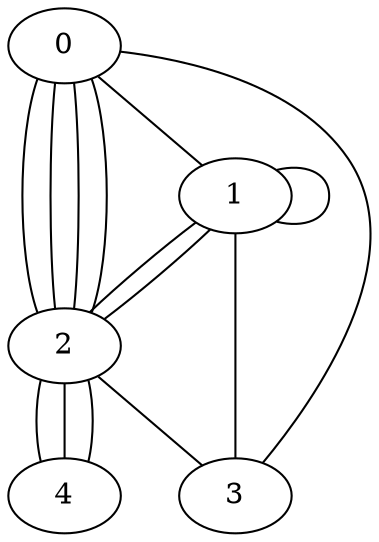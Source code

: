 graph{
0 -- 1
0 -- 2
0 -- 2
0 -- 2
0 -- 2
0 -- 3
1 -- 1
1 -- 2
1 -- 2
1 -- 3
2 -- 3
2 -- 4
2 -- 4
2 -- 4
}
